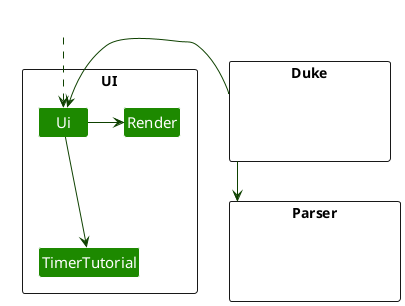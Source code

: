 @startuml
!define UI_COLOR #1D8900
!define UI_COLOR_T4 #0E4100

hide footbox
hide members
hide circle

skinparam Class {
    FontColor #FFFFFF
    FontSize 15
    BorderThickness 1
    BorderColor #FFFFFF
    StereotypeFontColor #FFFFFF
    FontName Arial
}

skinparam MinClassWidth 50

skinparam arrowColor UI_COLOR_T4
skinparam classBackgroundColor UI_COLOR

package UI <<Rectangle>>{
Class "Ui" as Ui
Class Render
Class TimerTutorial
}

package Parser <<Rectangle>> {
Class HiddenParser #FFFFFF
}

package Duke <<Rectangle>> {
Class HiddenDuke #FFFFFF
}


Class HiddenOutside #FFFFFF
HiddenOutside ..> Ui

Class HiddenUnderDuke #FFFFFF
HiddenUnderDuke -[hidden]- Duke

Ui -down-> TimerTutorial

Duke -left-> Ui
Duke --> Parser


Ui -right-> Render


@enduml